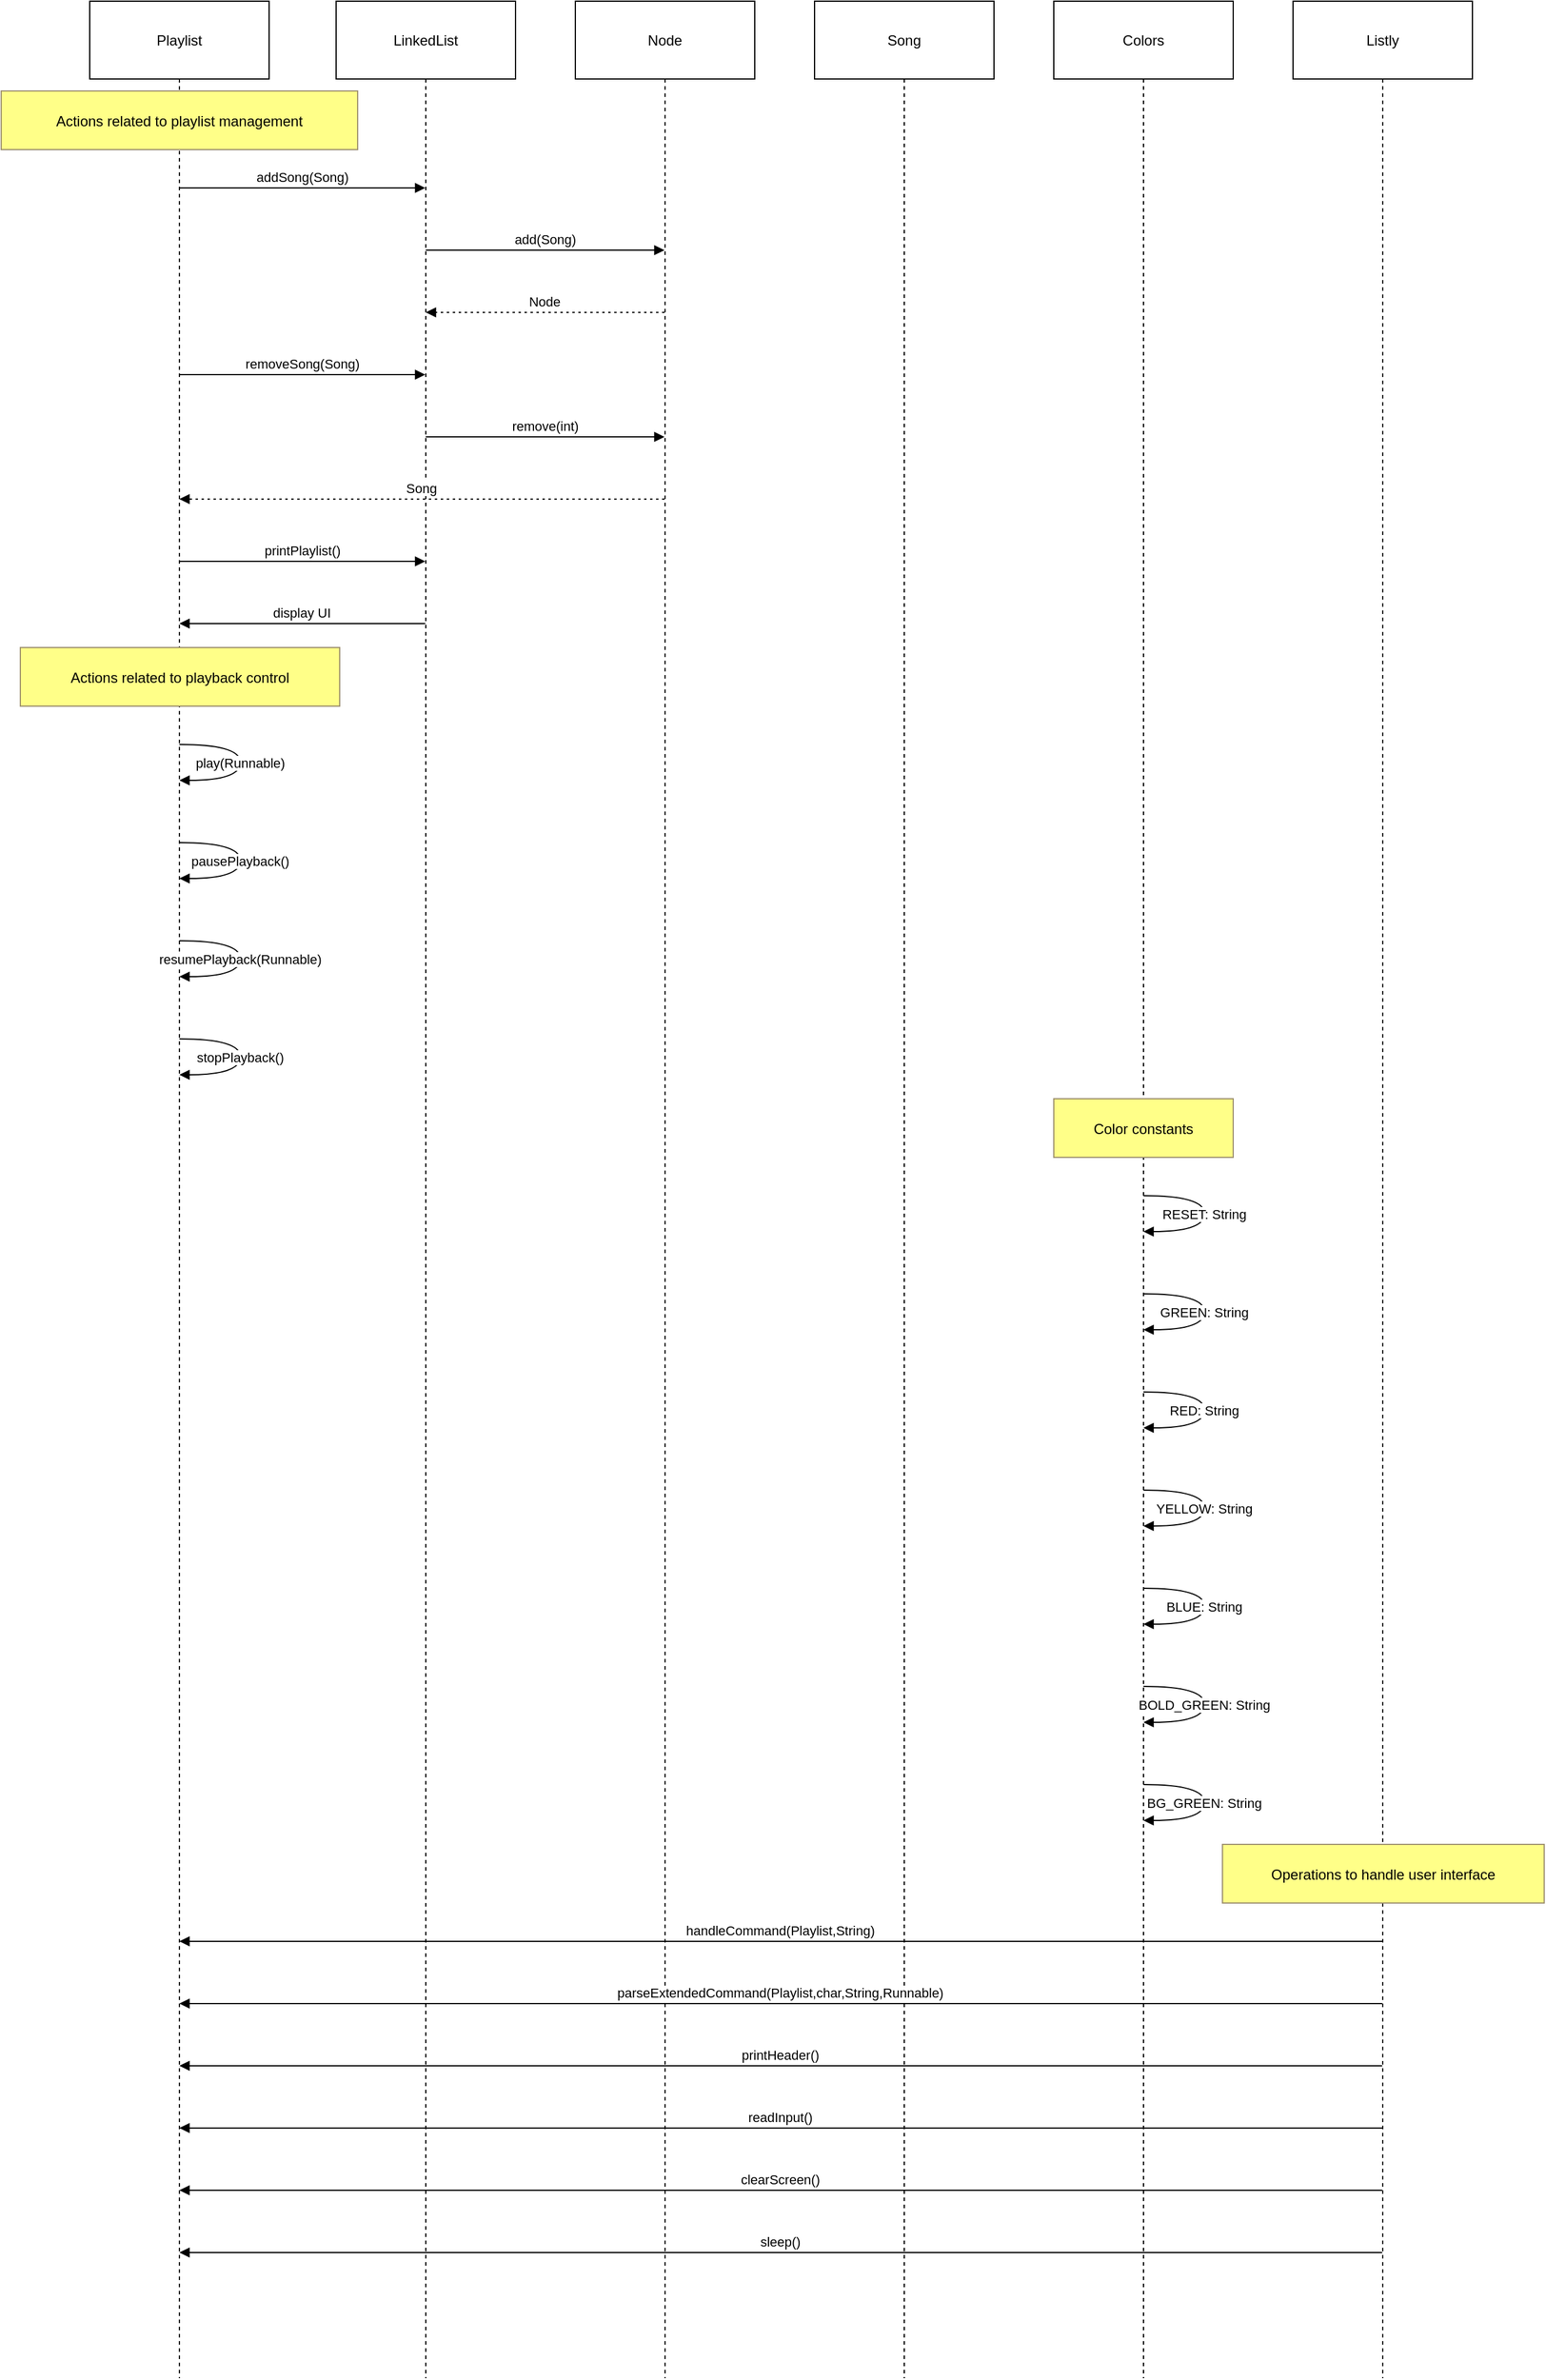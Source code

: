 <mxfile version="26.2.14">
  <diagram name="Page-1" id="UUm4c0PkuymL2M29_pKj">
    <mxGraphModel>
      <root>
        <mxCell id="0" />
        <mxCell id="1" parent="0" />
        <mxCell id="2" value="Playlist" style="shape=umlLifeline;perimeter=lifelinePerimeter;whiteSpace=wrap;container=1;dropTarget=0;collapsible=0;recursiveResize=0;outlineConnect=0;portConstraint=eastwest;newEdgeStyle={&quot;edgeStyle&quot;:&quot;elbowEdgeStyle&quot;,&quot;elbow&quot;:&quot;vertical&quot;,&quot;curved&quot;:0,&quot;rounded&quot;:0};size=65;" vertex="1" parent="1">
          <mxGeometry width="150" height="1986" as="geometry" />
        </mxCell>
        <mxCell id="3" value="LinkedList" style="shape=umlLifeline;perimeter=lifelinePerimeter;whiteSpace=wrap;container=1;dropTarget=0;collapsible=0;recursiveResize=0;outlineConnect=0;portConstraint=eastwest;newEdgeStyle={&quot;edgeStyle&quot;:&quot;elbowEdgeStyle&quot;,&quot;elbow&quot;:&quot;vertical&quot;,&quot;curved&quot;:0,&quot;rounded&quot;:0};size=65;" vertex="1" parent="1">
          <mxGeometry x="206" width="150" height="1986" as="geometry" />
        </mxCell>
        <mxCell id="4" value="Node" style="shape=umlLifeline;perimeter=lifelinePerimeter;whiteSpace=wrap;container=1;dropTarget=0;collapsible=0;recursiveResize=0;outlineConnect=0;portConstraint=eastwest;newEdgeStyle={&quot;edgeStyle&quot;:&quot;elbowEdgeStyle&quot;,&quot;elbow&quot;:&quot;vertical&quot;,&quot;curved&quot;:0,&quot;rounded&quot;:0};size=65;" vertex="1" parent="1">
          <mxGeometry x="406" width="150" height="1986" as="geometry" />
        </mxCell>
        <mxCell id="5" value="Song" style="shape=umlLifeline;perimeter=lifelinePerimeter;whiteSpace=wrap;container=1;dropTarget=0;collapsible=0;recursiveResize=0;outlineConnect=0;portConstraint=eastwest;newEdgeStyle={&quot;edgeStyle&quot;:&quot;elbowEdgeStyle&quot;,&quot;elbow&quot;:&quot;vertical&quot;,&quot;curved&quot;:0,&quot;rounded&quot;:0};size=65;" vertex="1" parent="1">
          <mxGeometry x="606" width="150" height="1986" as="geometry" />
        </mxCell>
        <mxCell id="6" value="Colors" style="shape=umlLifeline;perimeter=lifelinePerimeter;whiteSpace=wrap;container=1;dropTarget=0;collapsible=0;recursiveResize=0;outlineConnect=0;portConstraint=eastwest;newEdgeStyle={&quot;edgeStyle&quot;:&quot;elbowEdgeStyle&quot;,&quot;elbow&quot;:&quot;vertical&quot;,&quot;curved&quot;:0,&quot;rounded&quot;:0};size=65;" vertex="1" parent="1">
          <mxGeometry x="806" width="150" height="1986" as="geometry" />
        </mxCell>
        <mxCell id="7" value="Listly" style="shape=umlLifeline;perimeter=lifelinePerimeter;whiteSpace=wrap;container=1;dropTarget=0;collapsible=0;recursiveResize=0;outlineConnect=0;portConstraint=eastwest;newEdgeStyle={&quot;edgeStyle&quot;:&quot;elbowEdgeStyle&quot;,&quot;elbow&quot;:&quot;vertical&quot;,&quot;curved&quot;:0,&quot;rounded&quot;:0};size=65;" vertex="1" parent="1">
          <mxGeometry x="1006" width="150" height="1986" as="geometry" />
        </mxCell>
        <mxCell id="8" value="addSong(Song)" style="verticalAlign=bottom;edgeStyle=elbowEdgeStyle;elbow=vertical;curved=0;rounded=0;endArrow=block;" edge="1" parent="1" source="2" target="3">
          <mxGeometry relative="1" as="geometry">
            <Array as="points">
              <mxPoint x="187" y="156" />
            </Array>
          </mxGeometry>
        </mxCell>
        <mxCell id="9" value="add(Song)" style="verticalAlign=bottom;edgeStyle=elbowEdgeStyle;elbow=vertical;curved=0;rounded=0;endArrow=block;" edge="1" parent="1" source="3" target="4">
          <mxGeometry relative="1" as="geometry">
            <Array as="points">
              <mxPoint x="390" y="208" />
            </Array>
          </mxGeometry>
        </mxCell>
        <mxCell id="10" value="Node" style="verticalAlign=bottom;edgeStyle=elbowEdgeStyle;elbow=vertical;curved=0;rounded=0;dashed=1;dashPattern=2 3;endArrow=block;" edge="1" parent="1" source="4" target="3">
          <mxGeometry relative="1" as="geometry">
            <Array as="points">
              <mxPoint x="393" y="260" />
            </Array>
          </mxGeometry>
        </mxCell>
        <mxCell id="11" value="removeSong(Song)" style="verticalAlign=bottom;edgeStyle=elbowEdgeStyle;elbow=vertical;curved=0;rounded=0;endArrow=block;" edge="1" parent="1" source="2" target="3">
          <mxGeometry relative="1" as="geometry">
            <Array as="points">
              <mxPoint x="187" y="312" />
            </Array>
          </mxGeometry>
        </mxCell>
        <mxCell id="12" value="remove(int)" style="verticalAlign=bottom;edgeStyle=elbowEdgeStyle;elbow=vertical;curved=0;rounded=0;endArrow=block;" edge="1" parent="1" source="3" target="4">
          <mxGeometry relative="1" as="geometry">
            <Array as="points">
              <mxPoint x="390" y="364" />
            </Array>
          </mxGeometry>
        </mxCell>
        <mxCell id="13" value="Song" style="verticalAlign=bottom;edgeStyle=elbowEdgeStyle;elbow=vertical;curved=0;rounded=0;dashed=1;dashPattern=2 3;endArrow=block;" edge="1" parent="1" source="4" target="2">
          <mxGeometry relative="1" as="geometry">
            <Array as="points">
              <mxPoint x="290" y="416" />
            </Array>
          </mxGeometry>
        </mxCell>
        <mxCell id="14" value="printPlaylist()" style="verticalAlign=bottom;edgeStyle=elbowEdgeStyle;elbow=vertical;curved=0;rounded=0;endArrow=block;" edge="1" parent="1" source="2" target="3">
          <mxGeometry relative="1" as="geometry">
            <Array as="points">
              <mxPoint x="187" y="468" />
            </Array>
          </mxGeometry>
        </mxCell>
        <mxCell id="15" value="display UI" style="verticalAlign=bottom;edgeStyle=elbowEdgeStyle;elbow=vertical;curved=0;rounded=0;endArrow=block;" edge="1" parent="1" source="3" target="2">
          <mxGeometry relative="1" as="geometry">
            <Array as="points">
              <mxPoint x="190" y="520" />
            </Array>
          </mxGeometry>
        </mxCell>
        <mxCell id="16" value="play(Runnable)" style="curved=1;endArrow=block;" edge="1" parent="1" source="2" target="2">
          <mxGeometry relative="1" as="geometry">
            <Array as="points">
              <mxPoint x="126" y="621" />
              <mxPoint x="126" y="651" />
            </Array>
          </mxGeometry>
        </mxCell>
        <mxCell id="17" value="pausePlayback()" style="curved=1;endArrow=block;" edge="1" parent="1" source="2" target="2">
          <mxGeometry relative="1" as="geometry">
            <Array as="points">
              <mxPoint x="126" y="703" />
              <mxPoint x="126" y="733" />
            </Array>
          </mxGeometry>
        </mxCell>
        <mxCell id="18" value="resumePlayback(Runnable)" style="curved=1;endArrow=block;" edge="1" parent="1" source="2" target="2">
          <mxGeometry relative="1" as="geometry">
            <Array as="points">
              <mxPoint x="126" y="785" />
              <mxPoint x="126" y="815" />
            </Array>
          </mxGeometry>
        </mxCell>
        <mxCell id="19" value="stopPlayback()" style="curved=1;endArrow=block;" edge="1" parent="1" source="2" target="2">
          <mxGeometry relative="1" as="geometry">
            <Array as="points">
              <mxPoint x="126" y="867" />
              <mxPoint x="126" y="897" />
            </Array>
          </mxGeometry>
        </mxCell>
        <mxCell id="20" value="RESET: String" style="curved=1;endArrow=block;" edge="1" parent="1" source="6" target="6">
          <mxGeometry relative="1" as="geometry">
            <Array as="points">
              <mxPoint x="932" y="998" />
              <mxPoint x="932" y="1028" />
            </Array>
          </mxGeometry>
        </mxCell>
        <mxCell id="21" value="GREEN: String" style="curved=1;endArrow=block;" edge="1" parent="1" source="6" target="6">
          <mxGeometry relative="1" as="geometry">
            <Array as="points">
              <mxPoint x="932" y="1080" />
              <mxPoint x="932" y="1110" />
            </Array>
          </mxGeometry>
        </mxCell>
        <mxCell id="22" value="RED: String" style="curved=1;endArrow=block;" edge="1" parent="1" source="6" target="6">
          <mxGeometry relative="1" as="geometry">
            <Array as="points">
              <mxPoint x="932" y="1162" />
              <mxPoint x="932" y="1192" />
            </Array>
          </mxGeometry>
        </mxCell>
        <mxCell id="23" value="YELLOW: String" style="curved=1;endArrow=block;" edge="1" parent="1" source="6" target="6">
          <mxGeometry relative="1" as="geometry">
            <Array as="points">
              <mxPoint x="932" y="1244" />
              <mxPoint x="932" y="1274" />
            </Array>
          </mxGeometry>
        </mxCell>
        <mxCell id="24" value="BLUE: String" style="curved=1;endArrow=block;" edge="1" parent="1" source="6" target="6">
          <mxGeometry relative="1" as="geometry">
            <Array as="points">
              <mxPoint x="932" y="1326" />
              <mxPoint x="932" y="1356" />
            </Array>
          </mxGeometry>
        </mxCell>
        <mxCell id="25" value="BOLD_GREEN: String" style="curved=1;endArrow=block;" edge="1" parent="1" source="6" target="6">
          <mxGeometry relative="1" as="geometry">
            <Array as="points">
              <mxPoint x="932" y="1408" />
              <mxPoint x="932" y="1438" />
            </Array>
          </mxGeometry>
        </mxCell>
        <mxCell id="26" value="BG_GREEN: String" style="curved=1;endArrow=block;" edge="1" parent="1" source="6" target="6">
          <mxGeometry relative="1" as="geometry">
            <Array as="points">
              <mxPoint x="932" y="1490" />
              <mxPoint x="932" y="1520" />
            </Array>
          </mxGeometry>
        </mxCell>
        <mxCell id="27" value="handleCommand(Playlist,String)" style="verticalAlign=bottom;edgeStyle=elbowEdgeStyle;elbow=vertical;curved=0;rounded=0;endArrow=block;" edge="1" parent="1" source="7" target="2">
          <mxGeometry relative="1" as="geometry">
            <Array as="points">
              <mxPoint x="590" y="1621" />
            </Array>
          </mxGeometry>
        </mxCell>
        <mxCell id="28" value="parseExtendedCommand(Playlist,char,String,Runnable)" style="verticalAlign=bottom;edgeStyle=elbowEdgeStyle;elbow=vertical;curved=0;rounded=0;endArrow=block;" edge="1" parent="1" source="7" target="2">
          <mxGeometry relative="1" as="geometry">
            <Array as="points">
              <mxPoint x="590" y="1673" />
            </Array>
          </mxGeometry>
        </mxCell>
        <mxCell id="29" value="printHeader()" style="verticalAlign=bottom;edgeStyle=elbowEdgeStyle;elbow=vertical;curved=0;rounded=0;endArrow=block;" edge="1" parent="1" source="7" target="2">
          <mxGeometry relative="1" as="geometry">
            <Array as="points">
              <mxPoint x="590" y="1725" />
            </Array>
          </mxGeometry>
        </mxCell>
        <mxCell id="30" value="readInput()" style="verticalAlign=bottom;edgeStyle=elbowEdgeStyle;elbow=vertical;curved=0;rounded=0;endArrow=block;" edge="1" parent="1" source="7" target="2">
          <mxGeometry relative="1" as="geometry">
            <Array as="points">
              <mxPoint x="590" y="1777" />
            </Array>
          </mxGeometry>
        </mxCell>
        <mxCell id="31" value="clearScreen()" style="verticalAlign=bottom;edgeStyle=elbowEdgeStyle;elbow=vertical;curved=0;rounded=0;endArrow=block;" edge="1" parent="1" source="7" target="2">
          <mxGeometry relative="1" as="geometry">
            <Array as="points">
              <mxPoint x="590" y="1829" />
            </Array>
          </mxGeometry>
        </mxCell>
        <mxCell id="32" value="sleep()" style="verticalAlign=bottom;edgeStyle=elbowEdgeStyle;elbow=vertical;curved=0;rounded=0;endArrow=block;" edge="1" parent="1" source="7" target="2">
          <mxGeometry relative="1" as="geometry">
            <Array as="points">
              <mxPoint x="590" y="1881" />
            </Array>
          </mxGeometry>
        </mxCell>
        <mxCell id="33" value="Actions related to playlist management" style="fillColor=#ffff88;strokeColor=#9E916F;" vertex="1" parent="1">
          <mxGeometry x="-74" y="75" width="298" height="49" as="geometry" />
        </mxCell>
        <mxCell id="34" value="Actions related to playback control" style="fillColor=#ffff88;strokeColor=#9E916F;" vertex="1" parent="1">
          <mxGeometry x="-58" y="540" width="267" height="49" as="geometry" />
        </mxCell>
        <mxCell id="35" value="Color constants" style="fillColor=#ffff88;strokeColor=#9E916F;" vertex="1" parent="1">
          <mxGeometry x="806" y="917" width="150" height="49" as="geometry" />
        </mxCell>
        <mxCell id="36" value="Operations to handle user interface" style="fillColor=#ffff88;strokeColor=#9E916F;" vertex="1" parent="1">
          <mxGeometry x="947" y="1540" width="269" height="49" as="geometry" />
        </mxCell>
      </root>
    </mxGraphModel>
  </diagram>
</mxfile>
